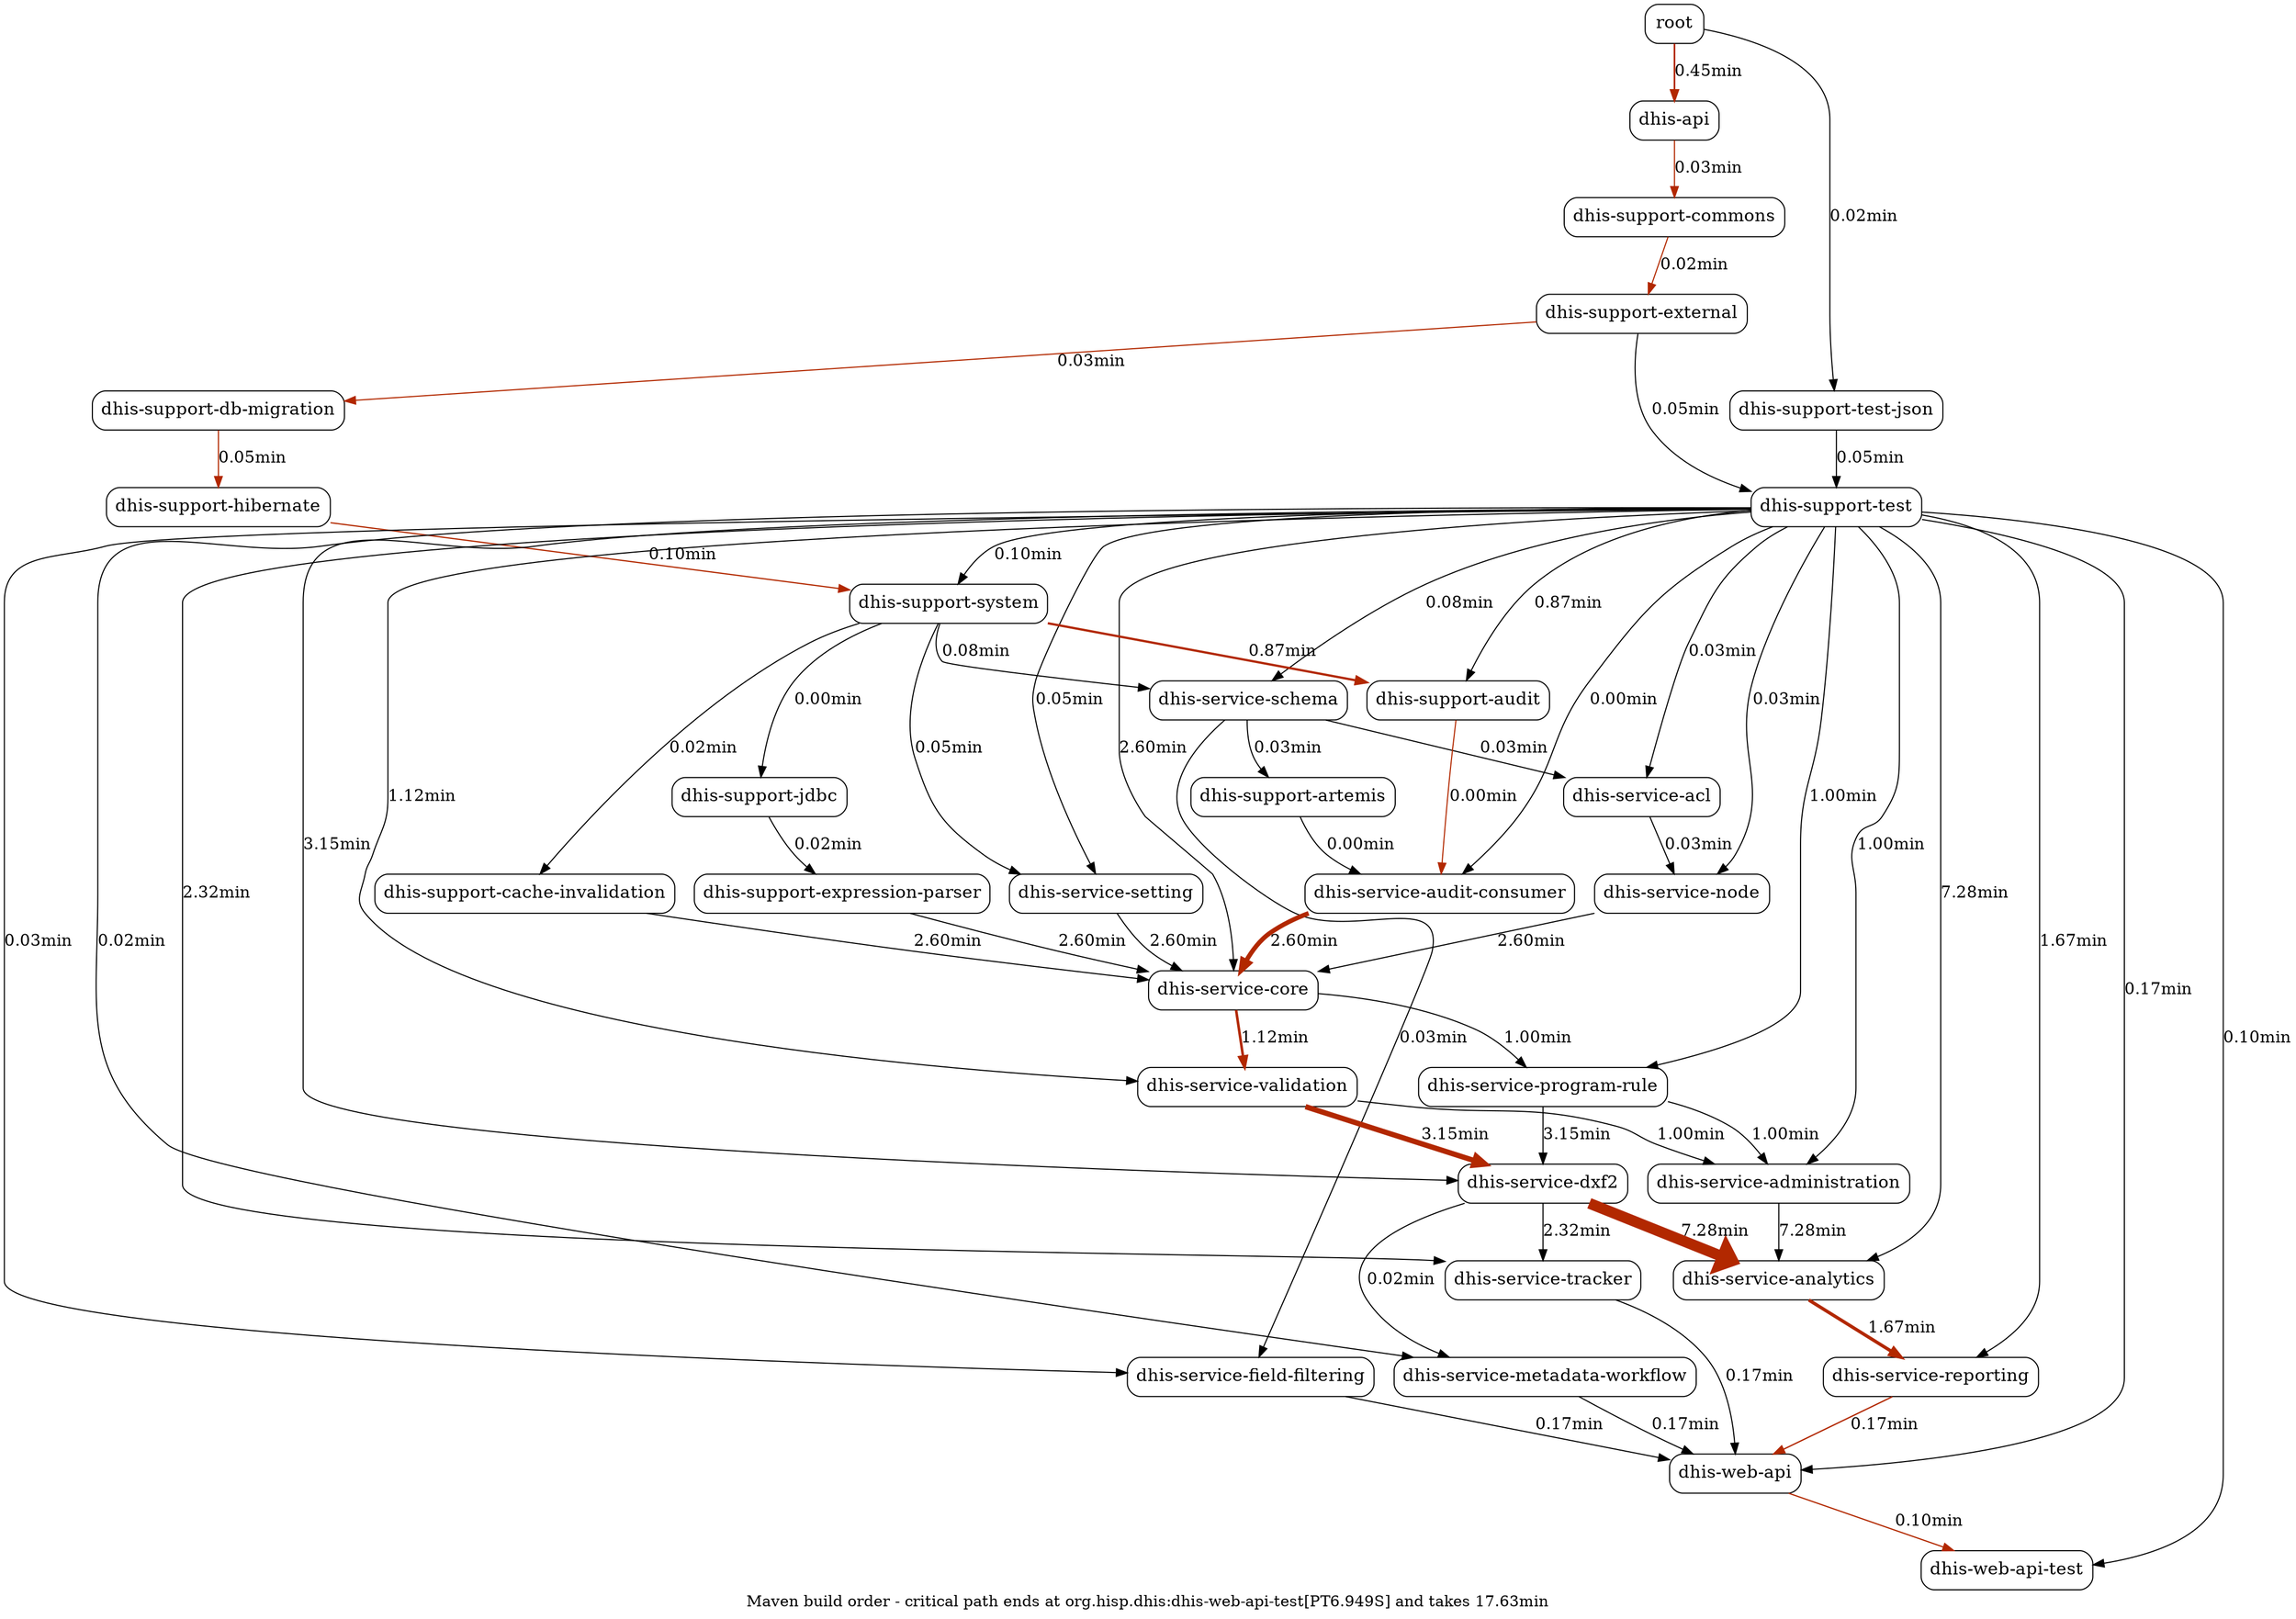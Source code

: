 strict digraph "maven build order" {
  label="Maven build order - critical path ends at org.hisp.dhis:dhis-web-api-test[PT6.949S] and takes 17.63min";
  "org.hisp.dhis:dhis-support-commons" [ label="dhis-support-commons" tooltip="org.hisp.dhis:dhis-support-commons[PT2.94S]" fontsize="16" shape="box" style="rounded" ];
  "org.hisp.dhis:dhis-api" [ label="dhis-api" tooltip="org.hisp.dhis:dhis-api[PT27.026S]" fontsize="16" shape="box" style="rounded" ];
  "org.hisp.dhis:dhis-support-external" [ label="dhis-support-external" tooltip="org.hisp.dhis:dhis-support-external[PT1.244S]" fontsize="16" shape="box" style="rounded" ];
  "org.hisp.dhis:dhis-support-db-migration" [ label="dhis-support-db-migration" tooltip="org.hisp.dhis:dhis-support-db-migration[PT2.546S]" fontsize="16" shape="box" style="rounded" ];
  "org.hisp.dhis:dhis-support-hibernate" [ label="dhis-support-hibernate" tooltip="org.hisp.dhis:dhis-support-hibernate[PT3.152S]" fontsize="16" shape="box" style="rounded" ];
  "org.hisp.dhis:dhis-support-test" [ label="dhis-support-test" tooltip="org.hisp.dhis:dhis-support-test[PT3.099S]" fontsize="16" shape="box" style="rounded" ];
  "org.hisp.dhis:dhis-support-test-json" [ label="dhis-support-test-json" tooltip="org.hisp.dhis:dhis-support-test-json[PT1.291S]" fontsize="16" shape="box" style="rounded" ];
  "org.hisp.dhis:dhis-support-system" [ label="dhis-support-system" tooltip="org.hisp.dhis:dhis-support-system[PT6.275S]" fontsize="16" shape="box" style="rounded" ];
  "org.hisp.dhis:dhis-service-schema" [ label="dhis-service-schema" tooltip="org.hisp.dhis:dhis-service-schema[PT5.05S]" fontsize="16" shape="box" style="rounded" ];
  "org.hisp.dhis:dhis-service-setting" [ label="dhis-service-setting" tooltip="org.hisp.dhis:dhis-service-setting[PT3.247S]" fontsize="16" shape="box" style="rounded" ];
  "org.hisp.dhis:dhis-service-acl" [ label="dhis-service-acl" tooltip="org.hisp.dhis:dhis-service-acl[PT2.029S]" fontsize="16" shape="box" style="rounded" ];
  "org.hisp.dhis:dhis-support-artemis" [ label="dhis-support-artemis" tooltip="org.hisp.dhis:dhis-support-artemis[PT2.549S]" fontsize="16" shape="box" style="rounded" ];
  "org.hisp.dhis:dhis-support-audit" [ label="dhis-support-audit" tooltip="org.hisp.dhis:dhis-support-audit[PT52.508S]" fontsize="16" shape="box" style="rounded" ];
  "org.hisp.dhis:dhis-service-audit-consumer" [ label="dhis-service-audit-consumer" tooltip="org.hisp.dhis:dhis-service-audit-consumer[PT0.803S]" fontsize="16" shape="box" style="rounded" ];
  "org.hisp.dhis:dhis-service-node" [ label="dhis-service-node" tooltip="org.hisp.dhis:dhis-service-node[PT2.925S]" fontsize="16" shape="box" style="rounded" ];
  "org.hisp.dhis:dhis-service-field-filtering" [ label="dhis-service-field-filtering" tooltip="org.hisp.dhis:dhis-service-field-filtering[PT2.478S]" fontsize="16" shape="box" style="rounded" ];
  "org.hisp.dhis:dhis-support-jdbc" [ label="dhis-support-jdbc" tooltip="org.hisp.dhis:dhis-support-jdbc[PT0.836S]" fontsize="16" shape="box" style="rounded" ];
  "org.hisp.dhis:dhis-support-expression-parser" [ label="dhis-support-expression-parser" tooltip="org.hisp.dhis:dhis-support-expression-parser[PT1.548S]" fontsize="16" shape="box" style="rounded" ];
  "org.hisp.dhis:dhis-support-cache-invalidation" [ label="dhis-support-cache-invalidation" tooltip="org.hisp.dhis:dhis-support-cache-invalidation[PT1.035S]" fontsize="16" shape="box" style="rounded" ];
  "org.hisp.dhis:dhis-service-core" [ label="dhis-service-core" tooltip="org.hisp.dhis:dhis-service-core[PT2M36S]" fontsize="16" shape="box" style="rounded" ];
  "org.hisp.dhis:dhis-service-validation" [ label="dhis-service-validation" tooltip="org.hisp.dhis:dhis-service-validation[PT1M7S]" fontsize="16" shape="box" style="rounded" ];
  "org.hisp.dhis:dhis-service-program-rule" [ label="dhis-service-program-rule" tooltip="org.hisp.dhis:dhis-service-program-rule[PT1M]" fontsize="16" shape="box" style="rounded" ];
  "org.hisp.dhis:dhis-service-administration" [ label="dhis-service-administration" tooltip="org.hisp.dhis:dhis-service-administration[PT1M]" fontsize="16" shape="box" style="rounded" ];
  "org.hisp.dhis:dhis-service-dxf2" [ label="dhis-service-dxf2" tooltip="org.hisp.dhis:dhis-service-dxf2[PT3M9S]" fontsize="16" shape="box" style="rounded" ];
  "org.hisp.dhis:dhis-service-metadata-workflow" [ label="dhis-service-metadata-workflow" tooltip="org.hisp.dhis:dhis-service-metadata-workflow[PT1.206S]" fontsize="16" shape="box" style="rounded" ];
  "org.hisp.dhis:dhis-service-analytics" [ label="dhis-service-analytics" tooltip="org.hisp.dhis:dhis-service-analytics[PT7M17S]" fontsize="16" shape="box" style="rounded" ];
  "org.hisp.dhis:dhis-service-tracker" [ label="dhis-service-tracker" tooltip="org.hisp.dhis:dhis-service-tracker[PT2M19S]" fontsize="16" shape="box" style="rounded" ];
  "org.hisp.dhis:dhis-service-reporting" [ label="dhis-service-reporting" tooltip="org.hisp.dhis:dhis-service-reporting[PT1M40S]" fontsize="16" shape="box" style="rounded" ];
  "org.hisp.dhis:dhis-web-api" [ label="dhis-web-api" tooltip="org.hisp.dhis:dhis-web-api[PT10.624S]" fontsize="16" shape="box" style="rounded" ];
  "org.hisp.dhis:dhis-web-api-test" [ label="dhis-web-api-test" tooltip="org.hisp.dhis:dhis-web-api-test[PT6.949S]" fontsize="16" shape="box" style="rounded" ];
  "root:root" [ label="root" tooltip="root:root" fontsize="16" shape="box" style="rounded" ];
  "org.hisp.dhis:dhis-api" -> "org.hisp.dhis:dhis-support-commons" [ penwidth="1.0411899313501145" color="#b22800" weight="2.0" fontsize="15" label="0.03min" ];
  "org.hisp.dhis:dhis-support-commons" -> "org.hisp.dhis:dhis-support-external" [ penwidth="1.0205949656750573" color="#b22800" weight="1.0" fontsize="15" label="0.02min" ];
  "org.hisp.dhis:dhis-support-external" -> "org.hisp.dhis:dhis-support-db-migration" [ penwidth="1.0411899313501145" color="#b22800" weight="2.0" fontsize="15" label="0.03min" ];
  "org.hisp.dhis:dhis-support-db-migration" -> "org.hisp.dhis:dhis-support-hibernate" [ penwidth="1.0617848970251715" color="#b22800" weight="3.0" fontsize="15" label="0.05min" ];
  "org.hisp.dhis:dhis-support-test-json" -> "org.hisp.dhis:dhis-support-test" [ weight="3.0" fontsize="15" label="0.05min" ];
  "org.hisp.dhis:dhis-support-external" -> "org.hisp.dhis:dhis-support-test" [ weight="3.0" fontsize="15" label="0.05min" ];
  "org.hisp.dhis:dhis-support-hibernate" -> "org.hisp.dhis:dhis-support-system" [ penwidth="1.1235697940503433" color="#b22800" weight="6.0" fontsize="15" label="0.10min" ];
  "org.hisp.dhis:dhis-support-test" -> "org.hisp.dhis:dhis-support-system" [ weight="6.0" fontsize="15" label="0.10min" ];
  "org.hisp.dhis:dhis-support-test" -> "org.hisp.dhis:dhis-service-schema" [ weight="5.0" fontsize="15" label="0.08min" ];
  "org.hisp.dhis:dhis-support-system" -> "org.hisp.dhis:dhis-service-schema" [ weight="5.0" fontsize="15" label="0.08min" ];
  "org.hisp.dhis:dhis-support-test" -> "org.hisp.dhis:dhis-service-setting" [ weight="3.0" fontsize="15" label="0.05min" ];
  "org.hisp.dhis:dhis-support-system" -> "org.hisp.dhis:dhis-service-setting" [ weight="3.0" fontsize="15" label="0.05min" ];
  "org.hisp.dhis:dhis-service-schema" -> "org.hisp.dhis:dhis-service-acl" [ weight="2.0" fontsize="15" label="0.03min" ];
  "org.hisp.dhis:dhis-support-test" -> "org.hisp.dhis:dhis-service-acl" [ weight="2.0" fontsize="15" label="0.03min" ];
  "org.hisp.dhis:dhis-service-schema" -> "org.hisp.dhis:dhis-support-artemis" [ weight="2.0" fontsize="15" label="0.03min" ];
  "org.hisp.dhis:dhis-support-system" -> "org.hisp.dhis:dhis-support-audit" [ penwidth="2.070938215102975" color="#b22800" weight="52.0" fontsize="15" label="0.87min" ];
  "org.hisp.dhis:dhis-support-test" -> "org.hisp.dhis:dhis-support-audit" [ weight="52.0" fontsize="15" label="0.87min" ];
  "org.hisp.dhis:dhis-support-artemis" -> "org.hisp.dhis:dhis-service-audit-consumer" [ weight="0.0" fontsize="15" label="0.00min" ];
  "org.hisp.dhis:dhis-support-audit" -> "org.hisp.dhis:dhis-service-audit-consumer" [ penwidth="1.0" color="#b22800" weight="0.0" fontsize="15" label="0.00min" ];
  "org.hisp.dhis:dhis-support-test" -> "org.hisp.dhis:dhis-service-audit-consumer" [ weight="0.0" fontsize="15" label="0.00min" ];
  "org.hisp.dhis:dhis-service-acl" -> "org.hisp.dhis:dhis-service-node" [ weight="2.0" fontsize="15" label="0.03min" ];
  "org.hisp.dhis:dhis-support-test" -> "org.hisp.dhis:dhis-service-node" [ weight="2.0" fontsize="15" label="0.03min" ];
  "org.hisp.dhis:dhis-support-test" -> "org.hisp.dhis:dhis-service-field-filtering" [ weight="2.0" fontsize="15" label="0.03min" ];
  "org.hisp.dhis:dhis-service-schema" -> "org.hisp.dhis:dhis-service-field-filtering" [ weight="2.0" fontsize="15" label="0.03min" ];
  "org.hisp.dhis:dhis-support-system" -> "org.hisp.dhis:dhis-support-jdbc" [ weight="0.0" fontsize="15" label="0.00min" ];
  "org.hisp.dhis:dhis-support-jdbc" -> "org.hisp.dhis:dhis-support-expression-parser" [ weight="1.0" fontsize="15" label="0.02min" ];
  "org.hisp.dhis:dhis-support-system" -> "org.hisp.dhis:dhis-support-cache-invalidation" [ weight="1.0" fontsize="15" label="0.02min" ];
  "org.hisp.dhis:dhis-service-setting" -> "org.hisp.dhis:dhis-service-core" [ weight="156.0" fontsize="15" label="2.60min" ];
  "org.hisp.dhis:dhis-service-node" -> "org.hisp.dhis:dhis-service-core" [ weight="156.0" fontsize="15" label="2.60min" ];
  "org.hisp.dhis:dhis-service-audit-consumer" -> "org.hisp.dhis:dhis-service-core" [ penwidth="4.212814645308924" color="#b22800" weight="156.0" fontsize="15" label="2.60min" ];
  "org.hisp.dhis:dhis-support-expression-parser" -> "org.hisp.dhis:dhis-service-core" [ weight="156.0" fontsize="15" label="2.60min" ];
  "org.hisp.dhis:dhis-support-test" -> "org.hisp.dhis:dhis-service-core" [ weight="156.0" fontsize="15" label="2.60min" ];
  "org.hisp.dhis:dhis-support-cache-invalidation" -> "org.hisp.dhis:dhis-service-core" [ weight="156.0" fontsize="15" label="2.60min" ];
  "org.hisp.dhis:dhis-service-core" -> "org.hisp.dhis:dhis-service-validation" [ penwidth="2.3798627002288333" color="#b22800" weight="67.0" fontsize="15" label="1.12min" ];
  "org.hisp.dhis:dhis-support-test" -> "org.hisp.dhis:dhis-service-validation" [ weight="67.0" fontsize="15" label="1.12min" ];
  "org.hisp.dhis:dhis-service-core" -> "org.hisp.dhis:dhis-service-program-rule" [ weight="60.0" fontsize="15" label="1.00min" ];
  "org.hisp.dhis:dhis-support-test" -> "org.hisp.dhis:dhis-service-program-rule" [ weight="60.0" fontsize="15" label="1.00min" ];
  "org.hisp.dhis:dhis-service-validation" -> "org.hisp.dhis:dhis-service-administration" [ weight="60.0" fontsize="15" label="1.00min" ];
  "org.hisp.dhis:dhis-service-program-rule" -> "org.hisp.dhis:dhis-service-administration" [ weight="60.0" fontsize="15" label="1.00min" ];
  "org.hisp.dhis:dhis-support-test" -> "org.hisp.dhis:dhis-service-administration" [ weight="60.0" fontsize="15" label="1.00min" ];
  "org.hisp.dhis:dhis-service-program-rule" -> "org.hisp.dhis:dhis-service-dxf2" [ weight="189.0" fontsize="15" label="3.15min" ];
  "org.hisp.dhis:dhis-service-validation" -> "org.hisp.dhis:dhis-service-dxf2" [ penwidth="4.892448512585812" color="#b22800" weight="189.0" fontsize="15" label="3.15min" ];
  "org.hisp.dhis:dhis-support-test" -> "org.hisp.dhis:dhis-service-dxf2" [ weight="189.0" fontsize="15" label="3.15min" ];
  "org.hisp.dhis:dhis-service-dxf2" -> "org.hisp.dhis:dhis-service-metadata-workflow" [ weight="1.0" fontsize="15" label="0.02min" ];
  "org.hisp.dhis:dhis-support-test" -> "org.hisp.dhis:dhis-service-metadata-workflow" [ weight="1.0" fontsize="15" label="0.02min" ];
  "org.hisp.dhis:dhis-service-administration" -> "org.hisp.dhis:dhis-service-analytics" [ weight="437.0" fontsize="15" label="7.28min" ];
  "org.hisp.dhis:dhis-service-dxf2" -> "org.hisp.dhis:dhis-service-analytics" [ penwidth="10.0" color="#b22800" weight="437.0" fontsize="15" label="7.28min" ];
  "org.hisp.dhis:dhis-support-test" -> "org.hisp.dhis:dhis-service-analytics" [ weight="437.0" fontsize="15" label="7.28min" ];
  "org.hisp.dhis:dhis-service-dxf2" -> "org.hisp.dhis:dhis-service-tracker" [ weight="139.0" fontsize="15" label="2.32min" ];
  "org.hisp.dhis:dhis-support-test" -> "org.hisp.dhis:dhis-service-tracker" [ weight="139.0" fontsize="15" label="2.32min" ];
  "org.hisp.dhis:dhis-service-analytics" -> "org.hisp.dhis:dhis-service-reporting" [ penwidth="3.059496567505721" color="#b22800" weight="100.0" fontsize="15" label="1.67min" ];
  "org.hisp.dhis:dhis-support-test" -> "org.hisp.dhis:dhis-service-reporting" [ weight="100.0" fontsize="15" label="1.67min" ];
  "org.hisp.dhis:dhis-service-metadata-workflow" -> "org.hisp.dhis:dhis-web-api" [ weight="10.0" fontsize="15" label="0.17min" ];
  "org.hisp.dhis:dhis-service-reporting" -> "org.hisp.dhis:dhis-web-api" [ penwidth="1.205949656750572" color="#b22800" weight="10.0" fontsize="15" label="0.17min" ];
  "org.hisp.dhis:dhis-service-tracker" -> "org.hisp.dhis:dhis-web-api" [ weight="10.0" fontsize="15" label="0.17min" ];
  "org.hisp.dhis:dhis-service-field-filtering" -> "org.hisp.dhis:dhis-web-api" [ weight="10.0" fontsize="15" label="0.17min" ];
  "org.hisp.dhis:dhis-support-test" -> "org.hisp.dhis:dhis-web-api" [ weight="10.0" fontsize="15" label="0.17min" ];
  "org.hisp.dhis:dhis-web-api" -> "org.hisp.dhis:dhis-web-api-test" [ penwidth="1.1235697940503433" color="#b22800" weight="6.0" fontsize="15" label="0.10min" ];
  "org.hisp.dhis:dhis-support-test" -> "org.hisp.dhis:dhis-web-api-test" [ weight="6.0" fontsize="15" label="0.10min" ];
  "root:root" -> "org.hisp.dhis:dhis-api" [ penwidth="1.5560640732265445" color="#b22800" weight="27.0" fontsize="15" label="0.45min" ];
  "root:root" -> "org.hisp.dhis:dhis-support-test-json" [ weight="1.0" fontsize="15" label="0.02min" ];
}
